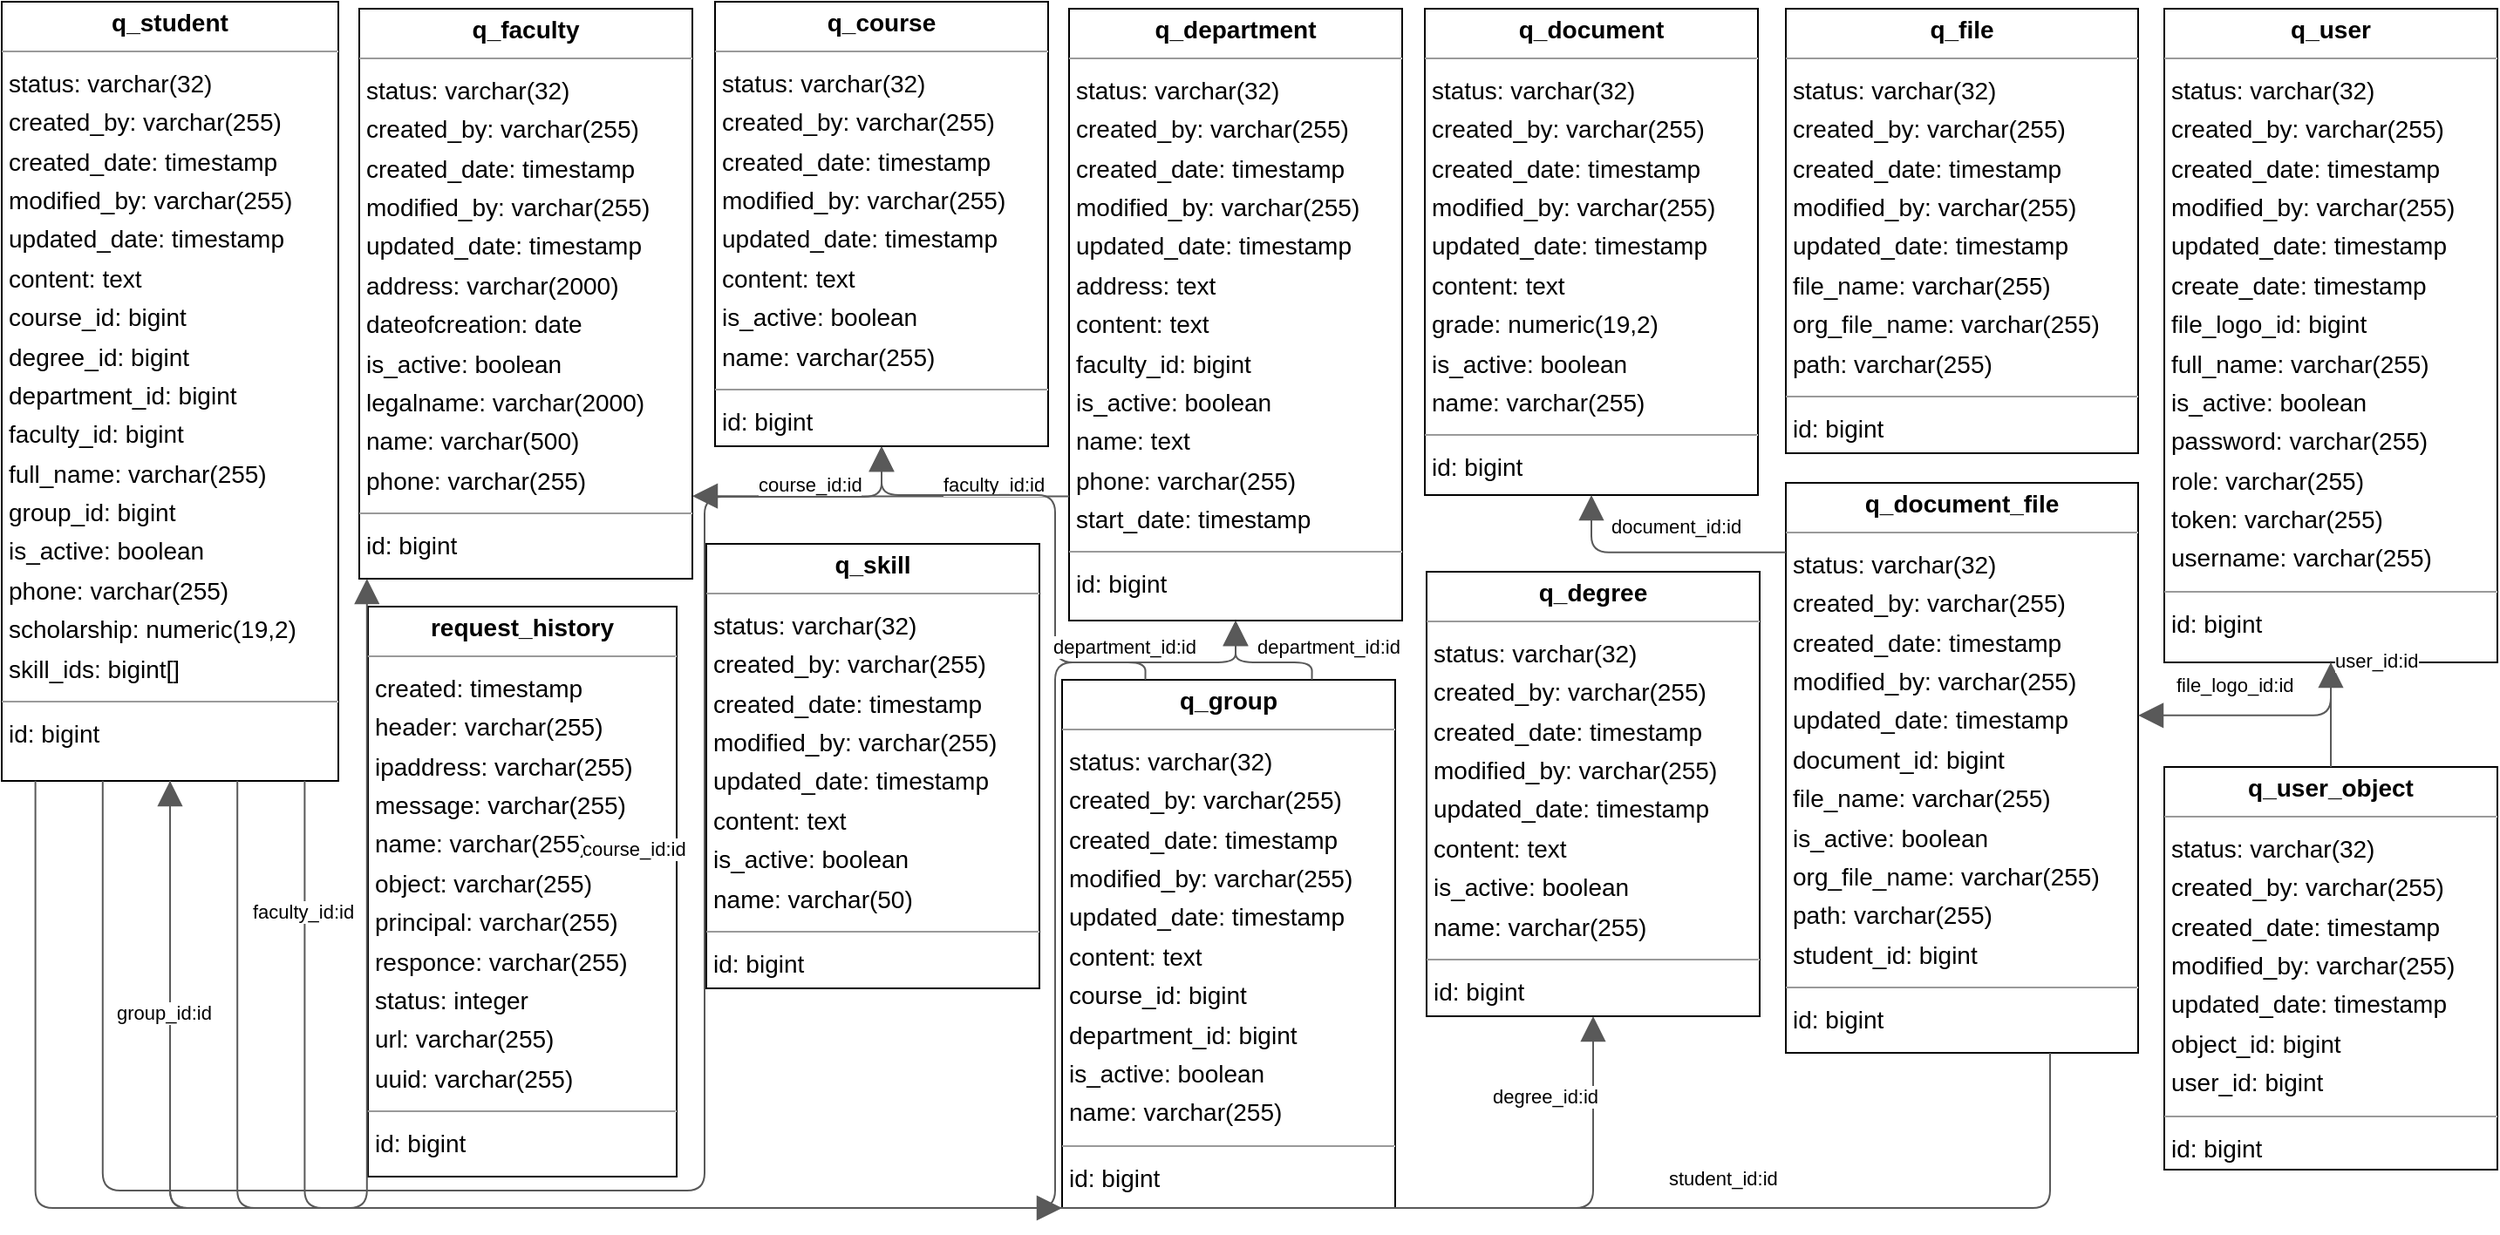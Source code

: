 <mxGraphModel dx="0" dy="0" grid="1" gridSize="10" guides="1" tooltips="1" connect="1" arrows="1" fold="1" page="0" pageScale="1" background="none" math="0" shadow="0">
  <root>
    <mxCell id="0" />
    <mxCell id="1" parent="0" />
    <mxCell id="node8" parent="1" vertex="1" value="&lt;p style=&quot;margin:0px;margin-top:4px;text-align:center;&quot;&gt;&lt;b&gt;q_course&lt;/b&gt;&lt;/p&gt;&lt;hr size=&quot;1&quot;/&gt;&lt;p style=&quot;margin:0 0 0 4px;line-height:1.6;&quot;&gt; status: varchar(32)&lt;br/&gt; created_by: varchar(255)&lt;br/&gt; created_date: timestamp&lt;br/&gt; modified_by: varchar(255)&lt;br/&gt; updated_date: timestamp&lt;br/&gt; content: text&lt;br/&gt; is_active: boolean&lt;br/&gt; name: varchar(255)&lt;/p&gt;&lt;hr size=&quot;1&quot;/&gt;&lt;p style=&quot;margin:0 0 0 4px;line-height:1.6;&quot;&gt; id: bigint&lt;/p&gt;" style="verticalAlign=top;align=left;overflow=fill;fontSize=14;fontFamily=Helvetica;html=1;rounded=0;shadow=0;comic=0;labelBackgroundColor=none;strokeWidth=1;">
      <mxGeometry x="-37" y="-124" width="191" height="255" as="geometry" />
    </mxCell>
    <mxCell id="node3" parent="1" vertex="1" value="&lt;p style=&quot;margin:0px;margin-top:4px;text-align:center;&quot;&gt;&lt;b&gt;q_degree&lt;/b&gt;&lt;/p&gt;&lt;hr size=&quot;1&quot;/&gt;&lt;p style=&quot;margin:0 0 0 4px;line-height:1.6;&quot;&gt; status: varchar(32)&lt;br/&gt; created_by: varchar(255)&lt;br/&gt; created_date: timestamp&lt;br/&gt; modified_by: varchar(255)&lt;br/&gt; updated_date: timestamp&lt;br/&gt; content: text&lt;br/&gt; is_active: boolean&lt;br/&gt; name: varchar(255)&lt;/p&gt;&lt;hr size=&quot;1&quot;/&gt;&lt;p style=&quot;margin:0 0 0 4px;line-height:1.6;&quot;&gt; id: bigint&lt;/p&gt;" style="verticalAlign=top;align=left;overflow=fill;fontSize=14;fontFamily=Helvetica;html=1;rounded=0;shadow=0;comic=0;labelBackgroundColor=none;strokeWidth=1;">
      <mxGeometry x="371" y="203" width="191" height="255" as="geometry" />
    </mxCell>
    <mxCell id="node4" parent="1" vertex="1" value="&lt;p style=&quot;margin:0px;margin-top:4px;text-align:center;&quot;&gt;&lt;b&gt;q_department&lt;/b&gt;&lt;/p&gt;&lt;hr size=&quot;1&quot;/&gt;&lt;p style=&quot;margin:0 0 0 4px;line-height:1.6;&quot;&gt; status: varchar(32)&lt;br/&gt; created_by: varchar(255)&lt;br/&gt; created_date: timestamp&lt;br/&gt; modified_by: varchar(255)&lt;br/&gt; updated_date: timestamp&lt;br/&gt; address: text&lt;br/&gt; content: text&lt;br/&gt; faculty_id: bigint&lt;br/&gt; is_active: boolean&lt;br/&gt; name: text&lt;br/&gt; phone: varchar(255)&lt;br/&gt; start_date: timestamp&lt;/p&gt;&lt;hr size=&quot;1&quot;/&gt;&lt;p style=&quot;margin:0 0 0 4px;line-height:1.6;&quot;&gt; id: bigint&lt;/p&gt;" style="verticalAlign=top;align=left;overflow=fill;fontSize=14;fontFamily=Helvetica;html=1;rounded=0;shadow=0;comic=0;labelBackgroundColor=none;strokeWidth=1;">
      <mxGeometry x="166" y="-120" width="191" height="351" as="geometry" />
    </mxCell>
    <mxCell id="node5" parent="1" vertex="1" value="&lt;p style=&quot;margin:0px;margin-top:4px;text-align:center;&quot;&gt;&lt;b&gt;q_document&lt;/b&gt;&lt;/p&gt;&lt;hr size=&quot;1&quot;/&gt;&lt;p style=&quot;margin:0 0 0 4px;line-height:1.6;&quot;&gt; status: varchar(32)&lt;br/&gt; created_by: varchar(255)&lt;br/&gt; created_date: timestamp&lt;br/&gt; modified_by: varchar(255)&lt;br/&gt; updated_date: timestamp&lt;br/&gt; content: text&lt;br/&gt; grade: numeric(19,2)&lt;br/&gt; is_active: boolean&lt;br/&gt; name: varchar(255)&lt;/p&gt;&lt;hr size=&quot;1&quot;/&gt;&lt;p style=&quot;margin:0 0 0 4px;line-height:1.6;&quot;&gt; id: bigint&lt;/p&gt;" style="verticalAlign=top;align=left;overflow=fill;fontSize=14;fontFamily=Helvetica;html=1;rounded=0;shadow=0;comic=0;labelBackgroundColor=none;strokeWidth=1;">
      <mxGeometry x="370" y="-120" width="191" height="279" as="geometry" />
    </mxCell>
    <mxCell id="node2" parent="1" vertex="1" value="&lt;p style=&quot;margin:0px;margin-top:4px;text-align:center;&quot;&gt;&lt;b&gt;q_document_file&lt;/b&gt;&lt;/p&gt;&lt;hr size=&quot;1&quot;/&gt;&lt;p style=&quot;margin:0 0 0 4px;line-height:1.6;&quot;&gt; status: varchar(32)&lt;br/&gt; created_by: varchar(255)&lt;br/&gt; created_date: timestamp&lt;br/&gt; modified_by: varchar(255)&lt;br/&gt; updated_date: timestamp&lt;br/&gt; document_id: bigint&lt;br/&gt; file_name: varchar(255)&lt;br/&gt; is_active: boolean&lt;br/&gt; org_file_name: varchar(255)&lt;br/&gt; path: varchar(255)&lt;br/&gt; student_id: bigint&lt;/p&gt;&lt;hr size=&quot;1&quot;/&gt;&lt;p style=&quot;margin:0 0 0 4px;line-height:1.6;&quot;&gt; id: bigint&lt;/p&gt;" style="verticalAlign=top;align=left;overflow=fill;fontSize=14;fontFamily=Helvetica;html=1;rounded=0;shadow=0;comic=0;labelBackgroundColor=none;strokeWidth=1;">
      <mxGeometry x="577" y="152" width="202" height="327" as="geometry" />
    </mxCell>
    <mxCell id="node11" parent="1" vertex="1" value="&lt;p style=&quot;margin:0px;margin-top:4px;text-align:center;&quot;&gt;&lt;b&gt;q_faculty&lt;/b&gt;&lt;/p&gt;&lt;hr size=&quot;1&quot;/&gt;&lt;p style=&quot;margin:0 0 0 4px;line-height:1.6;&quot;&gt; status: varchar(32)&lt;br/&gt; created_by: varchar(255)&lt;br/&gt; created_date: timestamp&lt;br/&gt; modified_by: varchar(255)&lt;br/&gt; updated_date: timestamp&lt;br/&gt; address: varchar(2000)&lt;br/&gt; dateofcreation: date&lt;br/&gt; is_active: boolean&lt;br/&gt; legalname: varchar(2000)&lt;br/&gt; name: varchar(500)&lt;br/&gt; phone: varchar(255)&lt;/p&gt;&lt;hr size=&quot;1&quot;/&gt;&lt;p style=&quot;margin:0 0 0 4px;line-height:1.6;&quot;&gt; id: bigint&lt;/p&gt;" style="verticalAlign=top;align=left;overflow=fill;fontSize=14;fontFamily=Helvetica;html=1;rounded=0;shadow=0;comic=0;labelBackgroundColor=none;strokeWidth=1;">
      <mxGeometry x="-241" y="-120" width="191" height="327" as="geometry" />
    </mxCell>
    <mxCell id="node9" parent="1" vertex="1" value="&lt;p style=&quot;margin:0px;margin-top:4px;text-align:center;&quot;&gt;&lt;b&gt;q_file&lt;/b&gt;&lt;/p&gt;&lt;hr size=&quot;1&quot;/&gt;&lt;p style=&quot;margin:0 0 0 4px;line-height:1.6;&quot;&gt; status: varchar(32)&lt;br/&gt; created_by: varchar(255)&lt;br/&gt; created_date: timestamp&lt;br/&gt; modified_by: varchar(255)&lt;br/&gt; updated_date: timestamp&lt;br/&gt; file_name: varchar(255)&lt;br/&gt; org_file_name: varchar(255)&lt;br/&gt; path: varchar(255)&lt;/p&gt;&lt;hr size=&quot;1&quot;/&gt;&lt;p style=&quot;margin:0 0 0 4px;line-height:1.6;&quot;&gt; id: bigint&lt;/p&gt;" style="verticalAlign=top;align=left;overflow=fill;fontSize=14;fontFamily=Helvetica;html=1;rounded=0;shadow=0;comic=0;labelBackgroundColor=none;strokeWidth=1;">
      <mxGeometry x="577" y="-120" width="202" height="255" as="geometry" />
    </mxCell>
    <mxCell id="node1" parent="1" vertex="1" value="&lt;p style=&quot;margin:0px;margin-top:4px;text-align:center;&quot;&gt;&lt;b&gt;q_group&lt;/b&gt;&lt;/p&gt;&lt;hr size=&quot;1&quot;/&gt;&lt;p style=&quot;margin:0 0 0 4px;line-height:1.6;&quot;&gt; status: varchar(32)&lt;br/&gt; created_by: varchar(255)&lt;br/&gt; created_date: timestamp&lt;br/&gt; modified_by: varchar(255)&lt;br/&gt; updated_date: timestamp&lt;br/&gt; content: text&lt;br/&gt; course_id: bigint&lt;br/&gt; department_id: bigint&lt;br/&gt; is_active: boolean&lt;br/&gt; name: varchar(255)&lt;/p&gt;&lt;hr size=&quot;1&quot;/&gt;&lt;p style=&quot;margin:0 0 0 4px;line-height:1.6;&quot;&gt; id: bigint&lt;/p&gt;" style="verticalAlign=top;align=left;overflow=fill;fontSize=14;fontFamily=Helvetica;html=1;rounded=0;shadow=0;comic=0;labelBackgroundColor=none;strokeWidth=1;">
      <mxGeometry x="162" y="265" width="191" height="303" as="geometry" />
    </mxCell>
    <mxCell id="node6" parent="1" vertex="1" value="&lt;p style=&quot;margin:0px;margin-top:4px;text-align:center;&quot;&gt;&lt;b&gt;q_skill&lt;/b&gt;&lt;/p&gt;&lt;hr size=&quot;1&quot;/&gt;&lt;p style=&quot;margin:0 0 0 4px;line-height:1.6;&quot;&gt; status: varchar(32)&lt;br/&gt; created_by: varchar(255)&lt;br/&gt; created_date: timestamp&lt;br/&gt; modified_by: varchar(255)&lt;br/&gt; updated_date: timestamp&lt;br/&gt; content: text&lt;br/&gt; is_active: boolean&lt;br/&gt; name: varchar(50)&lt;/p&gt;&lt;hr size=&quot;1&quot;/&gt;&lt;p style=&quot;margin:0 0 0 4px;line-height:1.6;&quot;&gt; id: bigint&lt;/p&gt;" style="verticalAlign=top;align=left;overflow=fill;fontSize=14;fontFamily=Helvetica;html=1;rounded=0;shadow=0;comic=0;labelBackgroundColor=none;strokeWidth=1;">
      <mxGeometry x="-42" y="187" width="191" height="255" as="geometry" />
    </mxCell>
    <mxCell id="node10" parent="1" vertex="1" value="&lt;p style=&quot;margin:0px;margin-top:4px;text-align:center;&quot;&gt;&lt;b&gt;q_student&lt;/b&gt;&lt;/p&gt;&lt;hr size=&quot;1&quot;/&gt;&lt;p style=&quot;margin:0 0 0 4px;line-height:1.6;&quot;&gt; status: varchar(32)&lt;br/&gt; created_by: varchar(255)&lt;br/&gt; created_date: timestamp&lt;br/&gt; modified_by: varchar(255)&lt;br/&gt; updated_date: timestamp&lt;br/&gt; content: text&lt;br/&gt; course_id: bigint&lt;br/&gt; degree_id: bigint&lt;br/&gt; department_id: bigint&lt;br/&gt; faculty_id: bigint&lt;br/&gt; full_name: varchar(255)&lt;br/&gt; group_id: bigint&lt;br/&gt; is_active: boolean&lt;br/&gt; phone: varchar(255)&lt;br/&gt; scholarship: numeric(19,2)&lt;br/&gt; skill_ids: bigint[]&lt;/p&gt;&lt;hr size=&quot;1&quot;/&gt;&lt;p style=&quot;margin:0 0 0 4px;line-height:1.6;&quot;&gt; id: bigint&lt;/p&gt;" style="verticalAlign=top;align=left;overflow=fill;fontSize=14;fontFamily=Helvetica;html=1;rounded=0;shadow=0;comic=0;labelBackgroundColor=none;strokeWidth=1;">
      <mxGeometry x="-446" y="-124" width="193" height="447" as="geometry" />
    </mxCell>
    <mxCell id="node0" parent="1" vertex="1" value="&lt;p style=&quot;margin:0px;margin-top:4px;text-align:center;&quot;&gt;&lt;b&gt;q_user&lt;/b&gt;&lt;/p&gt;&lt;hr size=&quot;1&quot;/&gt;&lt;p style=&quot;margin:0 0 0 4px;line-height:1.6;&quot;&gt; status: varchar(32)&lt;br/&gt; created_by: varchar(255)&lt;br/&gt; created_date: timestamp&lt;br/&gt; modified_by: varchar(255)&lt;br/&gt; updated_date: timestamp&lt;br/&gt; create_date: timestamp&lt;br/&gt; file_logo_id: bigint&lt;br/&gt; full_name: varchar(255)&lt;br/&gt; is_active: boolean&lt;br/&gt; password: varchar(255)&lt;br/&gt; role: varchar(255)&lt;br/&gt; token: varchar(255)&lt;br/&gt; username: varchar(255)&lt;/p&gt;&lt;hr size=&quot;1&quot;/&gt;&lt;p style=&quot;margin:0 0 0 4px;line-height:1.6;&quot;&gt; id: bigint&lt;/p&gt;" style="verticalAlign=top;align=left;overflow=fill;fontSize=14;fontFamily=Helvetica;html=1;rounded=0;shadow=0;comic=0;labelBackgroundColor=none;strokeWidth=1;">
      <mxGeometry x="794" y="-120" width="191" height="375" as="geometry" />
    </mxCell>
    <mxCell id="node7" parent="1" vertex="1" value="&lt;p style=&quot;margin:0px;margin-top:4px;text-align:center;&quot;&gt;&lt;b&gt;q_user_object&lt;/b&gt;&lt;/p&gt;&lt;hr size=&quot;1&quot;/&gt;&lt;p style=&quot;margin:0 0 0 4px;line-height:1.6;&quot;&gt; status: varchar(32)&lt;br/&gt; created_by: varchar(255)&lt;br/&gt; created_date: timestamp&lt;br/&gt; modified_by: varchar(255)&lt;br/&gt; updated_date: timestamp&lt;br/&gt; object_id: bigint&lt;br/&gt; user_id: bigint&lt;/p&gt;&lt;hr size=&quot;1&quot;/&gt;&lt;p style=&quot;margin:0 0 0 4px;line-height:1.6;&quot;&gt; id: bigint&lt;/p&gt;" style="verticalAlign=top;align=left;overflow=fill;fontSize=14;fontFamily=Helvetica;html=1;rounded=0;shadow=0;comic=0;labelBackgroundColor=none;strokeWidth=1;">
      <mxGeometry x="794" y="315" width="191" height="231" as="geometry" />
    </mxCell>
    <mxCell id="node12" parent="1" vertex="1" value="&lt;p style=&quot;margin:0px;margin-top:4px;text-align:center;&quot;&gt;&lt;b&gt;request_history&lt;/b&gt;&lt;/p&gt;&lt;hr size=&quot;1&quot;/&gt;&lt;p style=&quot;margin:0 0 0 4px;line-height:1.6;&quot;&gt; created: timestamp&lt;br/&gt; header: varchar(255)&lt;br/&gt; ipaddress: varchar(255)&lt;br/&gt; message: varchar(255)&lt;br/&gt; name: varchar(255)&lt;br/&gt; object: varchar(255)&lt;br/&gt; principal: varchar(255)&lt;br/&gt; responce: varchar(255)&lt;br/&gt; status: integer&lt;br/&gt; url: varchar(255)&lt;br/&gt; uuid: varchar(255)&lt;/p&gt;&lt;hr size=&quot;1&quot;/&gt;&lt;p style=&quot;margin:0 0 0 4px;line-height:1.6;&quot;&gt; id: bigint&lt;/p&gt;" style="verticalAlign=top;align=left;overflow=fill;fontSize=14;fontFamily=Helvetica;html=1;rounded=0;shadow=0;comic=0;labelBackgroundColor=none;strokeWidth=1;">
      <mxGeometry x="-236" y="223" width="177" height="327" as="geometry" />
    </mxCell>
    <mxCell id="edge0" edge="1" value="" parent="1" source="node4" target="node11" style="html=1;rounded=1;edgeStyle=orthogonalEdgeStyle;dashed=0;startArrow=none;endArrow=block;endSize=12;strokeColor=#595959;exitX=0.000;exitY=0.797;exitDx=0;exitDy=0;entryX=1.000;entryY=0.855;entryDx=0;entryDy=0;">
      <mxGeometry width="50" height="50" relative="1" as="geometry">
        <Array as="points" />
      </mxGeometry>
    </mxCell>
    <mxCell id="label2" parent="edge0" vertex="1" connectable="0" value="faculty_id:id" style="edgeLabel;resizable=0;html=1;align=left;verticalAlign=top;strokeColor=default;">
      <mxGeometry x="92" y="140" as="geometry" />
    </mxCell>
    <mxCell id="edge3" edge="1" value="" parent="1" source="node2" target="node5" style="html=1;rounded=1;edgeStyle=orthogonalEdgeStyle;dashed=0;startArrow=none;endArrow=block;endSize=12;strokeColor=#595959;exitX=0.000;exitY=0.122;exitDx=0;exitDy=0;entryX=0.500;entryY=1.000;entryDx=0;entryDy=0;">
      <mxGeometry width="50" height="50" relative="1" as="geometry">
        <Array as="points">
          <mxPoint x="465" y="191" />
        </Array>
      </mxGeometry>
    </mxCell>
    <mxCell id="label20" parent="edge3" vertex="1" connectable="0" value="document_id:id" style="edgeLabel;resizable=0;html=1;align=left;verticalAlign=top;strokeColor=default;">
      <mxGeometry x="475" y="164" as="geometry" />
    </mxCell>
    <mxCell id="edge2" edge="1" value="" parent="1" source="node2" target="node10" style="html=1;rounded=1;edgeStyle=orthogonalEdgeStyle;dashed=0;startArrow=none;endArrow=block;endSize=12;strokeColor=#595959;exitX=0.750;exitY=1.000;exitDx=0;exitDy=0;entryX=0.500;entryY=1.000;entryDx=0;entryDy=0;">
      <mxGeometry width="50" height="50" relative="1" as="geometry">
        <Array as="points">
          <mxPoint x="728" y="568" />
          <mxPoint x="-349" y="568" />
        </Array>
      </mxGeometry>
    </mxCell>
    <mxCell id="label14" parent="edge2" vertex="1" connectable="0" value="student_id:id" style="edgeLabel;resizable=0;html=1;align=left;verticalAlign=top;strokeColor=default;">
      <mxGeometry x="508" y="538" as="geometry" />
    </mxCell>
    <mxCell id="edge8" edge="1" value="" parent="1" source="node1" target="node8" style="html=1;rounded=1;edgeStyle=orthogonalEdgeStyle;dashed=0;startArrow=none;endArrow=block;endSize=12;strokeColor=#595959;exitX=0.250;exitY=0.000;exitDx=0;exitDy=0;entryX=0.500;entryY=1.000;entryDx=0;entryDy=0;">
      <mxGeometry width="50" height="50" relative="1" as="geometry">
        <Array as="points">
          <mxPoint x="209" y="255" />
          <mxPoint x="158" y="255" />
          <mxPoint x="158" y="159" />
          <mxPoint x="58" y="159" />
        </Array>
      </mxGeometry>
    </mxCell>
    <mxCell id="label50" parent="edge8" vertex="1" connectable="0" value="course_id:id" style="edgeLabel;resizable=0;html=1;align=left;verticalAlign=top;strokeColor=default;">
      <mxGeometry x="-14" y="140" as="geometry" />
    </mxCell>
    <mxCell id="edge7" edge="1" value="" parent="1" source="node1" target="node4" style="html=1;rounded=1;edgeStyle=orthogonalEdgeStyle;dashed=0;startArrow=none;endArrow=block;endSize=12;strokeColor=#595959;exitX=0.750;exitY=0.000;exitDx=0;exitDy=0;entryX=0.500;entryY=1.000;entryDx=0;entryDy=0;">
      <mxGeometry width="50" height="50" relative="1" as="geometry">
        <Array as="points">
          <mxPoint x="305" y="255" />
          <mxPoint x="262" y="255" />
        </Array>
      </mxGeometry>
    </mxCell>
    <mxCell id="label44" parent="edge7" vertex="1" connectable="0" value="department_id:id" style="edgeLabel;resizable=0;html=1;align=left;verticalAlign=top;strokeColor=default;">
      <mxGeometry x="272" y="233" as="geometry" />
    </mxCell>
    <mxCell id="edge11" edge="1" value="" parent="1" source="node10" target="node8" style="html=1;rounded=1;edgeStyle=orthogonalEdgeStyle;dashed=0;startArrow=none;endArrow=block;endSize=12;strokeColor=#595959;exitX=0.300;exitY=1.000;exitDx=0;exitDy=0;entryX=0.500;entryY=1.000;entryDx=0;entryDy=0;">
      <mxGeometry width="50" height="50" relative="1" as="geometry">
        <Array as="points">
          <mxPoint x="-388" y="558" />
          <mxPoint x="-43" y="558" />
          <mxPoint x="-43" y="160" />
          <mxPoint x="58" y="160" />
        </Array>
      </mxGeometry>
    </mxCell>
    <mxCell id="label68" parent="edge11" vertex="1" connectable="0" value="course_id:id" style="edgeLabel;resizable=0;html=1;align=left;verticalAlign=top;strokeColor=default;">
      <mxGeometry x="-115" y="349" as="geometry" />
    </mxCell>
    <mxCell id="edge1" edge="1" value="" parent="1" source="node10" target="node3" style="html=1;rounded=1;edgeStyle=orthogonalEdgeStyle;dashed=0;startArrow=none;endArrow=block;endSize=12;strokeColor=#595959;exitX=0.900;exitY=1.000;exitDx=0;exitDy=0;entryX=0.500;entryY=1.000;entryDx=0;entryDy=0;">
      <mxGeometry width="50" height="50" relative="1" as="geometry">
        <Array as="points">
          <mxPoint x="-272" y="568" />
          <mxPoint x="467" y="568" />
        </Array>
      </mxGeometry>
    </mxCell>
    <mxCell id="label8" parent="edge1" vertex="1" connectable="0" value="degree_id:id" style="edgeLabel;resizable=0;html=1;align=left;verticalAlign=top;strokeColor=default;">
      <mxGeometry x="407" y="491" as="geometry" />
    </mxCell>
    <mxCell id="edge10" edge="1" value="" parent="1" source="node10" target="node4" style="html=1;rounded=1;edgeStyle=orthogonalEdgeStyle;dashed=0;startArrow=none;endArrow=block;endSize=12;strokeColor=#595959;exitX=0.700;exitY=1.000;exitDx=0;exitDy=0;entryX=0.500;entryY=1.000;entryDx=0;entryDy=0;">
      <mxGeometry width="50" height="50" relative="1" as="geometry">
        <Array as="points">
          <mxPoint x="-311" y="568" />
          <mxPoint x="158" y="568" />
          <mxPoint x="158" y="255" />
          <mxPoint x="262" y="255" />
        </Array>
      </mxGeometry>
    </mxCell>
    <mxCell id="label62" parent="edge10" vertex="1" connectable="0" value="department_id:id" style="edgeLabel;resizable=0;html=1;align=left;verticalAlign=top;strokeColor=default;">
      <mxGeometry x="155" y="233" as="geometry" />
    </mxCell>
    <mxCell id="edge5" edge="1" value="" parent="1" source="node10" target="node11" style="html=1;rounded=1;edgeStyle=orthogonalEdgeStyle;dashed=0;startArrow=none;endArrow=block;endSize=12;strokeColor=#595959;exitX=0.100;exitY=1.000;exitDx=0;exitDy=0;entryX=0.023;entryY=1.000;entryDx=0;entryDy=0;">
      <mxGeometry width="50" height="50" relative="1" as="geometry">
        <Array as="points">
          <mxPoint x="-427" y="568" />
          <mxPoint x="-236" y="568" />
        </Array>
      </mxGeometry>
    </mxCell>
    <mxCell id="label32" parent="edge5" vertex="1" connectable="0" value="faculty_id:id" style="edgeLabel;resizable=0;html=1;align=left;verticalAlign=top;strokeColor=default;">
      <mxGeometry x="-304" y="385" as="geometry" />
    </mxCell>
    <mxCell id="edge4" edge="1" value="" parent="1" source="node10" target="node1" style="html=1;rounded=1;edgeStyle=orthogonalEdgeStyle;dashed=0;startArrow=none;endArrow=block;endSize=12;strokeColor=#595959;exitX=0.500;exitY=1.000;exitDx=0;exitDy=0;entryX=0.000;entryY=1.000;entryDx=0;entryDy=0;">
      <mxGeometry width="50" height="50" relative="1" as="geometry">
        <Array as="points">
          <mxPoint x="-349" y="568" />
        </Array>
      </mxGeometry>
    </mxCell>
    <mxCell id="label26" parent="edge4" vertex="1" connectable="0" value="group_id:id" style="edgeLabel;resizable=0;html=1;align=left;verticalAlign=top;strokeColor=default;">
      <mxGeometry x="-382" y="443" as="geometry" />
    </mxCell>
    <mxCell id="edge9" edge="1" value="" parent="1" source="node0" target="node2" style="html=1;rounded=1;edgeStyle=orthogonalEdgeStyle;dashed=0;startArrow=none;endArrow=block;endSize=12;strokeColor=#595959;exitX=0.500;exitY=1.000;exitDx=0;exitDy=0;entryX=1.000;entryY=0.408;entryDx=0;entryDy=0;">
      <mxGeometry width="50" height="50" relative="1" as="geometry">
        <Array as="points">
          <mxPoint x="890" y="285" />
        </Array>
      </mxGeometry>
    </mxCell>
    <mxCell id="label56" parent="edge9" vertex="1" connectable="0" value="file_logo_id:id" style="edgeLabel;resizable=0;html=1;align=left;verticalAlign=top;strokeColor=default;">
      <mxGeometry x="799" y="255" as="geometry" />
    </mxCell>
    <mxCell id="edge6" edge="1" value="" parent="1" source="node7" target="node0" style="html=1;rounded=1;edgeStyle=orthogonalEdgeStyle;dashed=0;startArrow=none;endArrow=block;endSize=12;strokeColor=#595959;exitX=0.500;exitY=0.000;exitDx=0;exitDy=0;entryX=0.500;entryY=1.000;entryDx=0;entryDy=0;">
      <mxGeometry width="50" height="50" relative="1" as="geometry">
        <Array as="points" />
      </mxGeometry>
    </mxCell>
    <mxCell id="label38" parent="edge6" vertex="1" connectable="0" value="user_id:id" style="edgeLabel;resizable=0;html=1;align=left;verticalAlign=top;strokeColor=default;">
      <mxGeometry x="890" y="241" as="geometry" />
    </mxCell>
  </root>
</mxGraphModel>